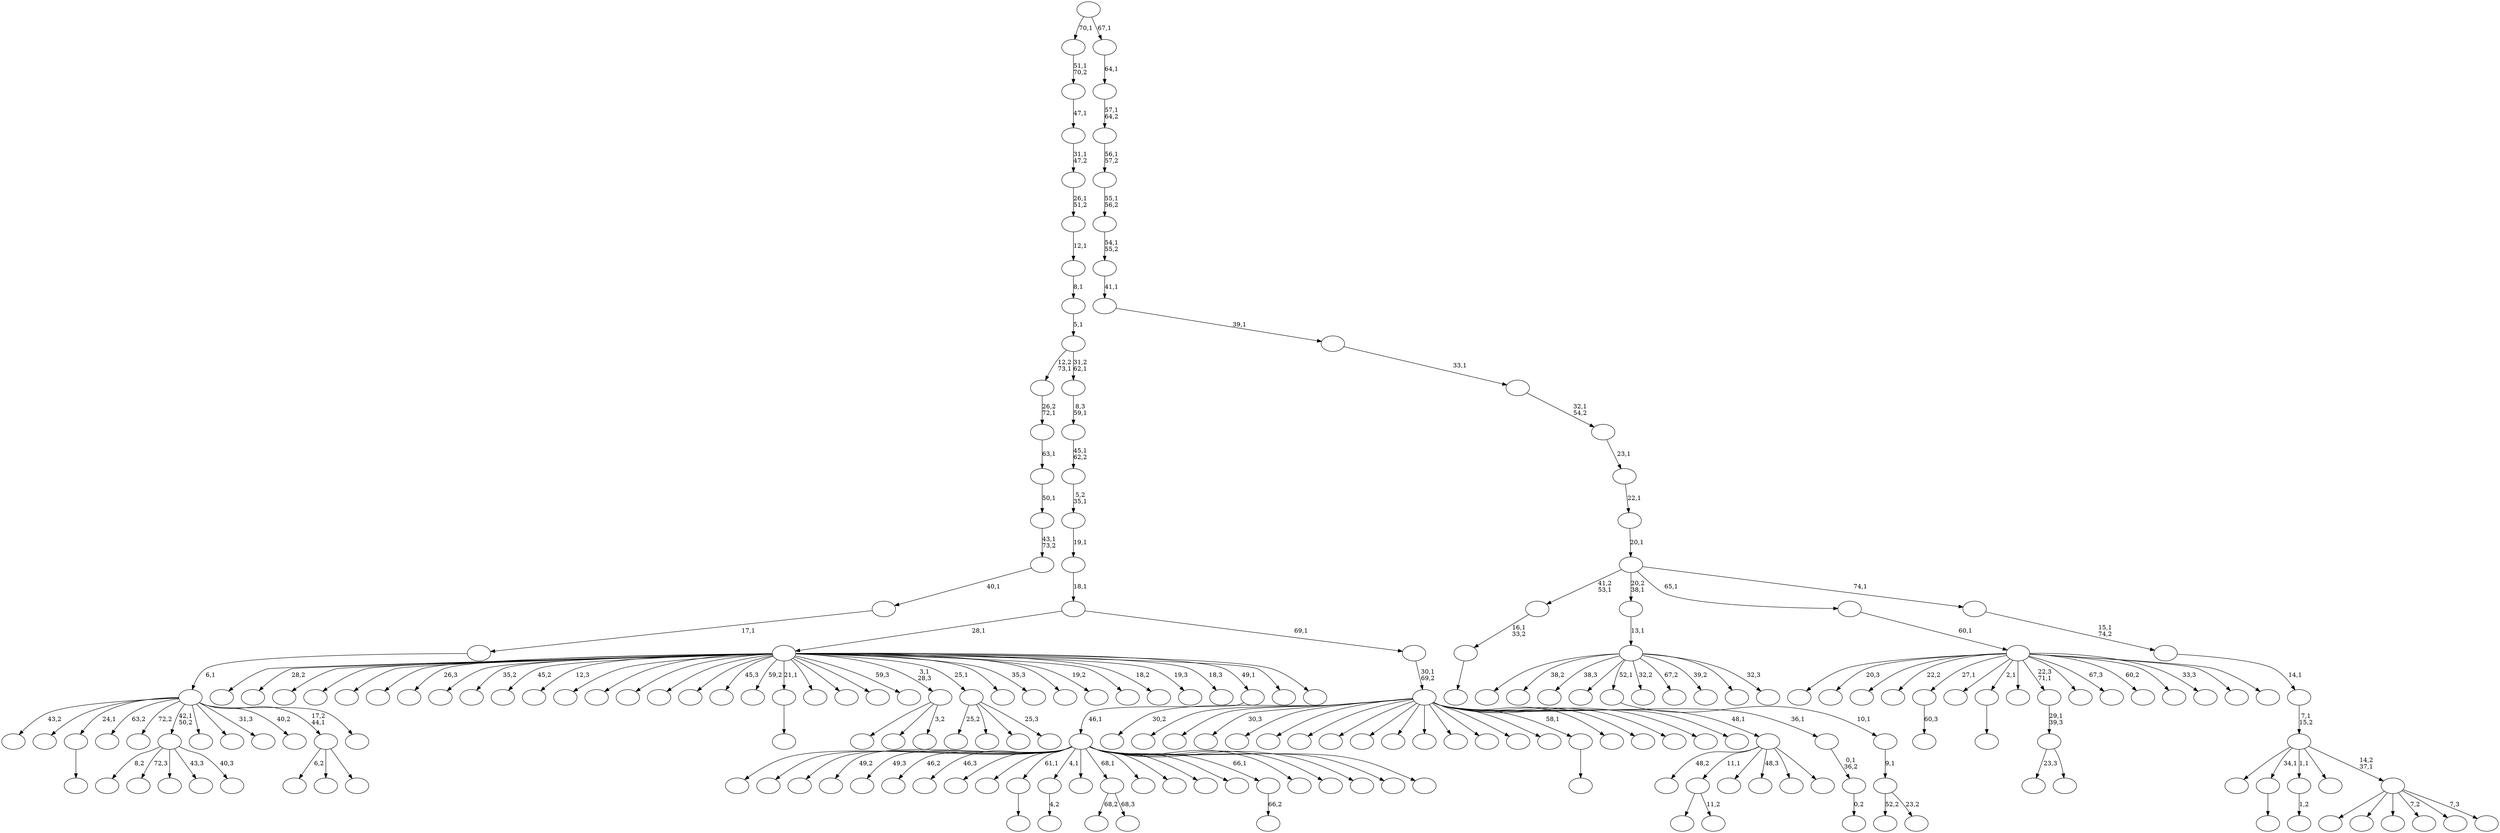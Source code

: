 digraph T {
	225 [label=""]
	224 [label=""]
	223 [label=""]
	222 [label=""]
	221 [label=""]
	220 [label=""]
	219 [label=""]
	218 [label=""]
	217 [label=""]
	216 [label=""]
	215 [label=""]
	214 [label=""]
	213 [label=""]
	212 [label=""]
	211 [label=""]
	210 [label=""]
	209 [label=""]
	208 [label=""]
	207 [label=""]
	206 [label=""]
	205 [label=""]
	204 [label=""]
	203 [label=""]
	202 [label=""]
	201 [label=""]
	200 [label=""]
	199 [label=""]
	198 [label=""]
	197 [label=""]
	196 [label=""]
	195 [label=""]
	194 [label=""]
	193 [label=""]
	192 [label=""]
	191 [label=""]
	190 [label=""]
	189 [label=""]
	188 [label=""]
	187 [label=""]
	186 [label=""]
	185 [label=""]
	184 [label=""]
	183 [label=""]
	182 [label=""]
	181 [label=""]
	180 [label=""]
	179 [label=""]
	178 [label=""]
	177 [label=""]
	176 [label=""]
	175 [label=""]
	174 [label=""]
	173 [label=""]
	172 [label=""]
	171 [label=""]
	170 [label=""]
	169 [label=""]
	168 [label=""]
	167 [label=""]
	166 [label=""]
	165 [label=""]
	164 [label=""]
	163 [label=""]
	162 [label=""]
	161 [label=""]
	160 [label=""]
	159 [label=""]
	158 [label=""]
	157 [label=""]
	156 [label=""]
	155 [label=""]
	154 [label=""]
	153 [label=""]
	152 [label=""]
	151 [label=""]
	150 [label=""]
	149 [label=""]
	148 [label=""]
	147 [label=""]
	146 [label=""]
	145 [label=""]
	144 [label=""]
	143 [label=""]
	142 [label=""]
	141 [label=""]
	140 [label=""]
	139 [label=""]
	138 [label=""]
	137 [label=""]
	136 [label=""]
	135 [label=""]
	134 [label=""]
	133 [label=""]
	132 [label=""]
	131 [label=""]
	130 [label=""]
	129 [label=""]
	128 [label=""]
	127 [label=""]
	126 [label=""]
	125 [label=""]
	124 [label=""]
	123 [label=""]
	122 [label=""]
	121 [label=""]
	120 [label=""]
	119 [label=""]
	118 [label=""]
	117 [label=""]
	116 [label=""]
	115 [label=""]
	114 [label=""]
	113 [label=""]
	112 [label=""]
	111 [label=""]
	110 [label=""]
	109 [label=""]
	108 [label=""]
	107 [label=""]
	106 [label=""]
	105 [label=""]
	104 [label=""]
	103 [label=""]
	102 [label=""]
	101 [label=""]
	100 [label=""]
	99 [label=""]
	98 [label=""]
	97 [label=""]
	96 [label=""]
	95 [label=""]
	94 [label=""]
	93 [label=""]
	92 [label=""]
	91 [label=""]
	90 [label=""]
	89 [label=""]
	88 [label=""]
	87 [label=""]
	86 [label=""]
	85 [label=""]
	84 [label=""]
	83 [label=""]
	82 [label=""]
	81 [label=""]
	80 [label=""]
	79 [label=""]
	78 [label=""]
	77 [label=""]
	76 [label=""]
	75 [label=""]
	74 [label=""]
	73 [label=""]
	72 [label=""]
	71 [label=""]
	70 [label=""]
	69 [label=""]
	68 [label=""]
	67 [label=""]
	66 [label=""]
	65 [label=""]
	64 [label=""]
	63 [label=""]
	62 [label=""]
	61 [label=""]
	60 [label=""]
	59 [label=""]
	58 [label=""]
	57 [label=""]
	56 [label=""]
	55 [label=""]
	54 [label=""]
	53 [label=""]
	52 [label=""]
	51 [label=""]
	50 [label=""]
	49 [label=""]
	48 [label=""]
	47 [label=""]
	46 [label=""]
	45 [label=""]
	44 [label=""]
	43 [label=""]
	42 [label=""]
	41 [label=""]
	40 [label=""]
	39 [label=""]
	38 [label=""]
	37 [label=""]
	36 [label=""]
	35 [label=""]
	34 [label=""]
	33 [label=""]
	32 [label=""]
	31 [label=""]
	30 [label=""]
	29 [label=""]
	28 [label=""]
	27 [label=""]
	26 [label=""]
	25 [label=""]
	24 [label=""]
	23 [label=""]
	22 [label=""]
	21 [label=""]
	20 [label=""]
	19 [label=""]
	18 [label=""]
	17 [label=""]
	16 [label=""]
	15 [label=""]
	14 [label=""]
	13 [label=""]
	12 [label=""]
	11 [label=""]
	10 [label=""]
	9 [label=""]
	8 [label=""]
	7 [label=""]
	6 [label=""]
	5 [label=""]
	4 [label=""]
	3 [label=""]
	2 [label=""]
	1 [label=""]
	0 [label=""]
	211 -> 212 [label=""]
	210 -> 211 [label="16,1\n33,2"]
	181 -> 182 [label="60,3"]
	179 -> 180 [label=""]
	175 -> 176 [label=""]
	166 -> 167 [label=""]
	162 -> 163 [label="4,2"]
	160 -> 161 [label="1,2"]
	155 -> 156 [label=""]
	148 -> 222 [label="8,2"]
	148 -> 205 [label="72,3"]
	148 -> 202 [label=""]
	148 -> 165 [label="43,3"]
	148 -> 149 [label="40,3"]
	144 -> 174 [label="68,2"]
	144 -> 145 [label="68,3"]
	139 -> 215 [label="52,2"]
	139 -> 140 [label="23,2"]
	138 -> 139 [label="9,1"]
	137 -> 138 [label="10,1"]
	129 -> 199 [label="23,3"]
	129 -> 130 [label=""]
	128 -> 129 [label="29,1\n39,3"]
	113 -> 114 [label=""]
	108 -> 186 [label=""]
	108 -> 109 [label="11,2"]
	106 -> 107 [label=""]
	99 -> 100 [label="66,2"]
	85 -> 152 [label=""]
	85 -> 127 [label=""]
	85 -> 86 [label="3,2"]
	83 -> 197 [label="25,2"]
	83 -> 183 [label=""]
	83 -> 134 [label=""]
	83 -> 84 [label="25,3"]
	66 -> 119 [label="6,2"]
	66 -> 81 [label=""]
	66 -> 67 [label=""]
	64 -> 224 [label=""]
	64 -> 220 [label="38,2"]
	64 -> 159 [label="38,3"]
	64 -> 146 [label=""]
	64 -> 137 [label="52,1"]
	64 -> 136 [label="32,2"]
	64 -> 126 [label="67,2"]
	64 -> 94 [label="39,2"]
	64 -> 87 [label=""]
	64 -> 65 [label="32,3"]
	63 -> 64 [label="13,1"]
	58 -> 221 [label=""]
	58 -> 218 [label="20,3"]
	58 -> 214 [label=""]
	58 -> 209 [label="22,2"]
	58 -> 181 [label="27,1"]
	58 -> 170 [label=""]
	58 -> 155 [label="2,1"]
	58 -> 154 [label=""]
	58 -> 128 [label="22,3\n71,1"]
	58 -> 112 [label=""]
	58 -> 104 [label="67,3"]
	58 -> 102 [label="60,2"]
	58 -> 96 [label=""]
	58 -> 93 [label="33,3"]
	58 -> 89 [label=""]
	58 -> 59 [label=""]
	57 -> 58 [label="60,1"]
	55 -> 204 [label="48,2"]
	55 -> 108 [label="11,1"]
	55 -> 95 [label=""]
	55 -> 80 [label="48,3"]
	55 -> 60 [label=""]
	55 -> 56 [label=""]
	52 -> 195 [label=""]
	52 -> 194 [label=""]
	52 -> 193 [label=""]
	52 -> 191 [label="49,2"]
	52 -> 189 [label="49,3"]
	52 -> 188 [label="46,2"]
	52 -> 187 [label="46,3"]
	52 -> 184 [label=""]
	52 -> 172 [label=""]
	52 -> 166 [label="61,1"]
	52 -> 162 [label="4,1"]
	52 -> 150 [label=""]
	52 -> 144 [label="68,1"]
	52 -> 133 [label=""]
	52 -> 124 [label=""]
	52 -> 123 [label=""]
	52 -> 105 [label=""]
	52 -> 99 [label="66,1"]
	52 -> 98 [label=""]
	52 -> 90 [label=""]
	52 -> 69 [label=""]
	52 -> 61 [label=""]
	52 -> 53 [label=""]
	51 -> 52 [label="46,1"]
	49 -> 223 [label="43,2"]
	49 -> 190 [label=""]
	49 -> 175 [label="24,1"]
	49 -> 168 [label="63,2"]
	49 -> 157 [label="72,2"]
	49 -> 148 [label="42,1\n50,2"]
	49 -> 142 [label=""]
	49 -> 122 [label=""]
	49 -> 110 [label="31,3"]
	49 -> 75 [label="40,2"]
	49 -> 66 [label="17,2\n44,1"]
	49 -> 50 [label=""]
	48 -> 49 [label="6,1"]
	47 -> 48 [label="17,1"]
	46 -> 47 [label="40,1"]
	45 -> 46 [label="43,1\n73,2"]
	44 -> 45 [label="50,1"]
	43 -> 44 [label="63,1"]
	42 -> 43 [label="26,2\n72,1"]
	39 -> 225 [label=""]
	39 -> 219 [label="28,2"]
	39 -> 208 [label=""]
	39 -> 206 [label=""]
	39 -> 201 [label=""]
	39 -> 200 [label=""]
	39 -> 198 [label="26,3"]
	39 -> 185 [label=""]
	39 -> 178 [label="35,2"]
	39 -> 169 [label="45,2"]
	39 -> 164 [label="12,3"]
	39 -> 153 [label=""]
	39 -> 151 [label=""]
	39 -> 132 [label=""]
	39 -> 131 [label=""]
	39 -> 120 [label=""]
	39 -> 117 [label="45,3"]
	39 -> 116 [label="59,2"]
	39 -> 113 [label="21,1"]
	39 -> 111 [label=""]
	39 -> 103 [label=""]
	39 -> 92 [label=""]
	39 -> 91 [label="59,3"]
	39 -> 85 [label="3,1\n28,3"]
	39 -> 83 [label="25,1"]
	39 -> 82 [label=""]
	39 -> 79 [label="35,3"]
	39 -> 77 [label=""]
	39 -> 74 [label="19,2"]
	39 -> 73 [label=""]
	39 -> 70 [label="18,2"]
	39 -> 62 [label="19,3"]
	39 -> 54 [label="18,3"]
	39 -> 51 [label="49,1"]
	39 -> 41 [label=""]
	39 -> 40 [label=""]
	37 -> 38 [label="0,2"]
	36 -> 37 [label="0,1\n36,2"]
	35 -> 216 [label="30,2"]
	35 -> 207 [label=""]
	35 -> 203 [label=""]
	35 -> 196 [label="30,3"]
	35 -> 192 [label=""]
	35 -> 177 [label=""]
	35 -> 173 [label=""]
	35 -> 171 [label=""]
	35 -> 158 [label=""]
	35 -> 147 [label=""]
	35 -> 143 [label=""]
	35 -> 141 [label=""]
	35 -> 135 [label=""]
	35 -> 125 [label=""]
	35 -> 121 [label=""]
	35 -> 106 [label="58,1"]
	35 -> 97 [label=""]
	35 -> 88 [label=""]
	35 -> 78 [label=""]
	35 -> 76 [label=""]
	35 -> 68 [label=""]
	35 -> 55 [label="48,1"]
	35 -> 36 [label="36,1"]
	34 -> 35 [label="30,1\n69,2"]
	33 -> 39 [label="28,1"]
	33 -> 34 [label="69,1"]
	32 -> 33 [label="18,1"]
	31 -> 32 [label="19,1"]
	30 -> 31 [label="5,2\n35,1"]
	29 -> 30 [label="45,1\n62,2"]
	28 -> 29 [label="8,3\n59,1"]
	27 -> 42 [label="12,2\n73,1"]
	27 -> 28 [label="31,2\n62,1"]
	26 -> 27 [label="5,1"]
	25 -> 26 [label="8,1"]
	24 -> 25 [label="12,1"]
	23 -> 24 [label="26,1\n51,2"]
	22 -> 23 [label="31,1\n47,2"]
	21 -> 22 [label="47,1"]
	20 -> 21 [label="51,1\n70,2"]
	18 -> 213 [label=""]
	18 -> 118 [label=""]
	18 -> 115 [label=""]
	18 -> 101 [label="7,2"]
	18 -> 71 [label=""]
	18 -> 19 [label="7,3"]
	17 -> 217 [label=""]
	17 -> 179 [label="34,1"]
	17 -> 160 [label="1,1"]
	17 -> 72 [label=""]
	17 -> 18 [label="14,2\n37,1"]
	16 -> 17 [label="7,1\n15,2"]
	15 -> 16 [label="14,1"]
	14 -> 15 [label="15,1\n74,2"]
	13 -> 210 [label="41,2\n53,1"]
	13 -> 63 [label="20,2\n38,1"]
	13 -> 57 [label="65,1"]
	13 -> 14 [label="74,1"]
	12 -> 13 [label="20,1"]
	11 -> 12 [label="22,1"]
	10 -> 11 [label="23,1"]
	9 -> 10 [label="32,1\n54,2"]
	8 -> 9 [label="33,1"]
	7 -> 8 [label="39,1"]
	6 -> 7 [label="41,1"]
	5 -> 6 [label="54,1\n55,2"]
	4 -> 5 [label="55,1\n56,2"]
	3 -> 4 [label="56,1\n57,2"]
	2 -> 3 [label="57,1\n64,2"]
	1 -> 2 [label="64,1"]
	0 -> 20 [label="70,1"]
	0 -> 1 [label="67,1"]
}
